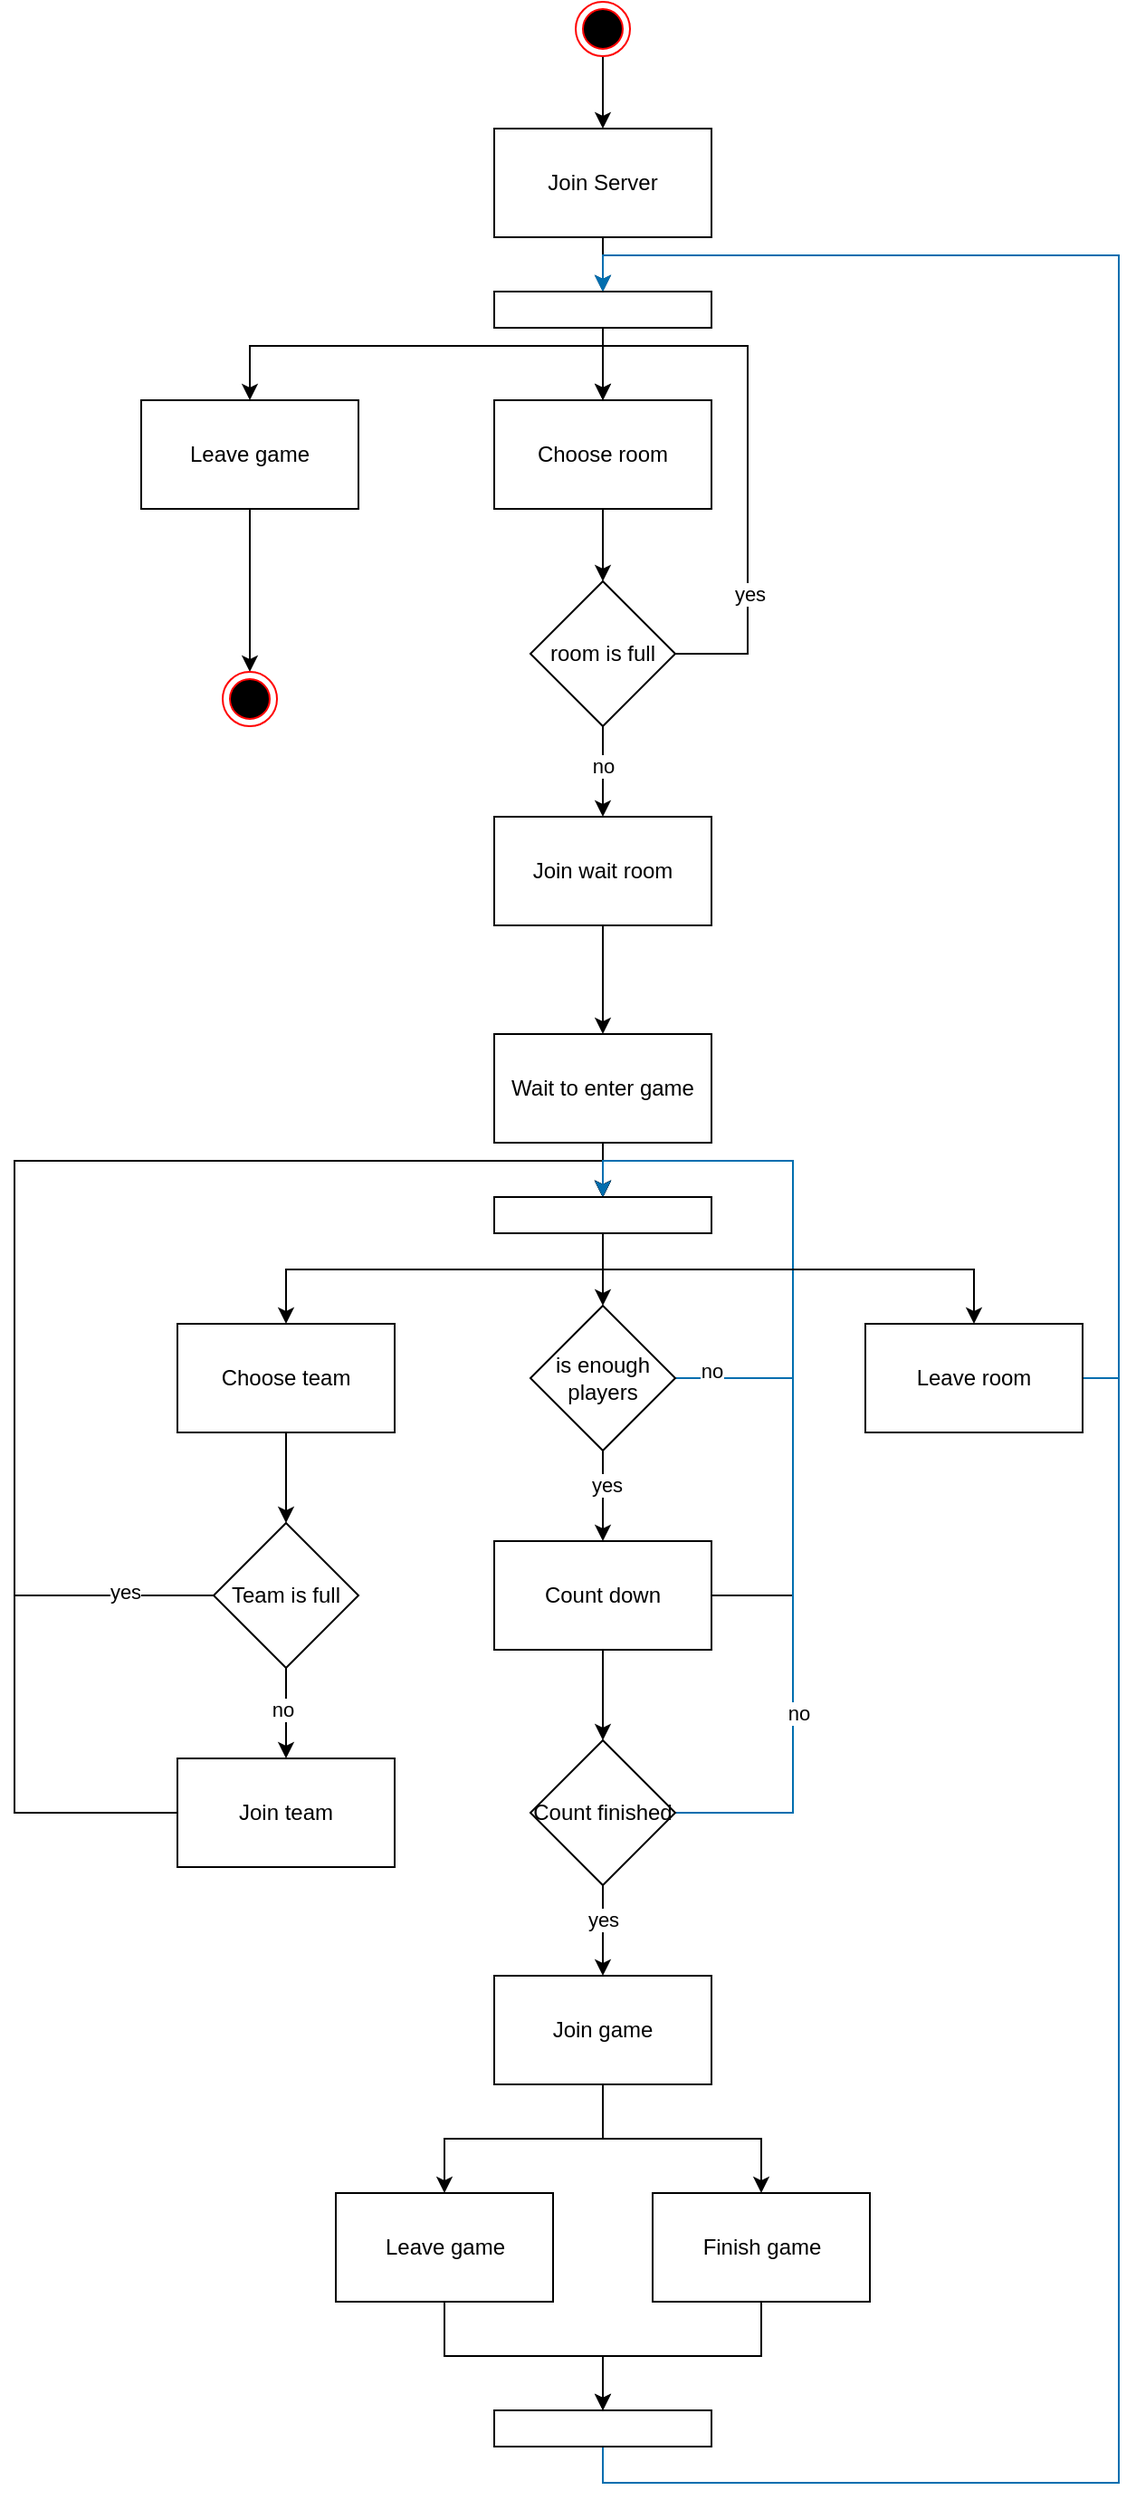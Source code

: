<mxfile version="26.2.2">
  <diagram name="Page-1" id="7B4OJ7sacN1D4LCp5gl3">
    <mxGraphModel dx="1475" dy="430" grid="1" gridSize="10" guides="1" tooltips="1" connect="1" arrows="1" fold="1" page="1" pageScale="1" pageWidth="850" pageHeight="1100" math="0" shadow="0">
      <root>
        <mxCell id="0" />
        <mxCell id="1" parent="0" />
        <mxCell id="0gQMcINrZdxNtqMhk7y5-4" style="edgeStyle=orthogonalEdgeStyle;rounded=0;orthogonalLoop=1;jettySize=auto;html=1;entryX=0.5;entryY=0;entryDx=0;entryDy=0;" edge="1" parent="1" source="0gQMcINrZdxNtqMhk7y5-1" target="0gQMcINrZdxNtqMhk7y5-3">
          <mxGeometry relative="1" as="geometry" />
        </mxCell>
        <mxCell id="0gQMcINrZdxNtqMhk7y5-1" value="" style="ellipse;html=1;shape=endState;fillColor=#000000;strokeColor=#ff0000;" vertex="1" parent="1">
          <mxGeometry x="220" y="60" width="30" height="30" as="geometry" />
        </mxCell>
        <mxCell id="0gQMcINrZdxNtqMhk7y5-61" style="edgeStyle=orthogonalEdgeStyle;rounded=0;orthogonalLoop=1;jettySize=auto;html=1;entryX=0.5;entryY=0;entryDx=0;entryDy=0;" edge="1" parent="1" source="0gQMcINrZdxNtqMhk7y5-3" target="0gQMcINrZdxNtqMhk7y5-60">
          <mxGeometry relative="1" as="geometry" />
        </mxCell>
        <mxCell id="0gQMcINrZdxNtqMhk7y5-3" value="Join Server" style="rounded=0;whiteSpace=wrap;html=1;" vertex="1" parent="1">
          <mxGeometry x="175" y="130" width="120" height="60" as="geometry" />
        </mxCell>
        <mxCell id="0gQMcINrZdxNtqMhk7y5-10" style="edgeStyle=orthogonalEdgeStyle;rounded=0;orthogonalLoop=1;jettySize=auto;html=1;entryX=0.5;entryY=0;entryDx=0;entryDy=0;" edge="1" parent="1" source="0gQMcINrZdxNtqMhk7y5-5" target="0gQMcINrZdxNtqMhk7y5-6">
          <mxGeometry relative="1" as="geometry" />
        </mxCell>
        <mxCell id="0gQMcINrZdxNtqMhk7y5-5" value="Choose room" style="rounded=0;whiteSpace=wrap;html=1;" vertex="1" parent="1">
          <mxGeometry x="175" y="280" width="120" height="60" as="geometry" />
        </mxCell>
        <mxCell id="0gQMcINrZdxNtqMhk7y5-7" style="edgeStyle=orthogonalEdgeStyle;rounded=0;orthogonalLoop=1;jettySize=auto;html=1;entryX=0.5;entryY=0;entryDx=0;entryDy=0;" edge="1" parent="1" source="0gQMcINrZdxNtqMhk7y5-6" target="0gQMcINrZdxNtqMhk7y5-5">
          <mxGeometry relative="1" as="geometry">
            <Array as="points">
              <mxPoint x="315" y="420" />
              <mxPoint x="315" y="250" />
              <mxPoint x="235" y="250" />
            </Array>
          </mxGeometry>
        </mxCell>
        <mxCell id="0gQMcINrZdxNtqMhk7y5-9" value="yes" style="edgeLabel;html=1;align=center;verticalAlign=middle;resizable=0;points=[];" vertex="1" connectable="0" parent="0gQMcINrZdxNtqMhk7y5-7">
          <mxGeometry x="-0.539" relative="1" as="geometry">
            <mxPoint x="1" y="1" as="offset" />
          </mxGeometry>
        </mxCell>
        <mxCell id="0gQMcINrZdxNtqMhk7y5-12" style="edgeStyle=orthogonalEdgeStyle;rounded=0;orthogonalLoop=1;jettySize=auto;html=1;entryX=0.5;entryY=0;entryDx=0;entryDy=0;" edge="1" parent="1" source="0gQMcINrZdxNtqMhk7y5-6" target="0gQMcINrZdxNtqMhk7y5-11">
          <mxGeometry relative="1" as="geometry" />
        </mxCell>
        <mxCell id="0gQMcINrZdxNtqMhk7y5-13" value="no" style="edgeLabel;html=1;align=center;verticalAlign=middle;resizable=0;points=[];" vertex="1" connectable="0" parent="0gQMcINrZdxNtqMhk7y5-12">
          <mxGeometry x="-0.14" relative="1" as="geometry">
            <mxPoint as="offset" />
          </mxGeometry>
        </mxCell>
        <mxCell id="0gQMcINrZdxNtqMhk7y5-6" value="room is full" style="rhombus;whiteSpace=wrap;html=1;" vertex="1" parent="1">
          <mxGeometry x="195" y="380" width="80" height="80" as="geometry" />
        </mxCell>
        <mxCell id="0gQMcINrZdxNtqMhk7y5-17" style="edgeStyle=orthogonalEdgeStyle;rounded=0;orthogonalLoop=1;jettySize=auto;html=1;entryX=0.5;entryY=0;entryDx=0;entryDy=0;" edge="1" parent="1" source="0gQMcINrZdxNtqMhk7y5-11" target="0gQMcINrZdxNtqMhk7y5-14">
          <mxGeometry relative="1" as="geometry" />
        </mxCell>
        <mxCell id="0gQMcINrZdxNtqMhk7y5-11" value="Join wait room" style="rounded=0;whiteSpace=wrap;html=1;" vertex="1" parent="1">
          <mxGeometry x="175" y="510" width="120" height="60" as="geometry" />
        </mxCell>
        <mxCell id="0gQMcINrZdxNtqMhk7y5-69" style="edgeStyle=orthogonalEdgeStyle;rounded=0;orthogonalLoop=1;jettySize=auto;html=1;entryX=0.5;entryY=0;entryDx=0;entryDy=0;" edge="1" parent="1" source="0gQMcINrZdxNtqMhk7y5-14" target="0gQMcINrZdxNtqMhk7y5-65">
          <mxGeometry relative="1" as="geometry" />
        </mxCell>
        <mxCell id="0gQMcINrZdxNtqMhk7y5-14" value="Wait to enter game" style="rounded=0;whiteSpace=wrap;html=1;" vertex="1" parent="1">
          <mxGeometry x="175" y="630" width="120" height="60" as="geometry" />
        </mxCell>
        <mxCell id="0gQMcINrZdxNtqMhk7y5-16" style="edgeStyle=orthogonalEdgeStyle;rounded=0;orthogonalLoop=1;jettySize=auto;html=1;entryX=0.5;entryY=0;entryDx=0;entryDy=0;fillColor=#1ba1e2;strokeColor=#006EAF;" edge="1" parent="1" source="0gQMcINrZdxNtqMhk7y5-15" target="0gQMcINrZdxNtqMhk7y5-60">
          <mxGeometry relative="1" as="geometry">
            <Array as="points">
              <mxPoint x="520" y="820" />
              <mxPoint x="520" y="200" />
              <mxPoint x="235" y="200" />
            </Array>
          </mxGeometry>
        </mxCell>
        <mxCell id="0gQMcINrZdxNtqMhk7y5-15" value="Leave room" style="rounded=0;whiteSpace=wrap;html=1;" vertex="1" parent="1">
          <mxGeometry x="380" y="790" width="120" height="60" as="geometry" />
        </mxCell>
        <mxCell id="0gQMcINrZdxNtqMhk7y5-21" style="edgeStyle=orthogonalEdgeStyle;rounded=0;orthogonalLoop=1;jettySize=auto;html=1;entryX=0.5;entryY=0;entryDx=0;entryDy=0;fillColor=#1ba1e2;strokeColor=#006EAF;" edge="1" parent="1" source="0gQMcINrZdxNtqMhk7y5-20" target="0gQMcINrZdxNtqMhk7y5-65">
          <mxGeometry relative="1" as="geometry">
            <Array as="points">
              <mxPoint x="340" y="820" />
              <mxPoint x="340" y="700" />
              <mxPoint x="235" y="700" />
            </Array>
          </mxGeometry>
        </mxCell>
        <mxCell id="0gQMcINrZdxNtqMhk7y5-22" value="no" style="edgeLabel;html=1;align=center;verticalAlign=middle;resizable=0;points=[];" vertex="1" connectable="0" parent="0gQMcINrZdxNtqMhk7y5-21">
          <mxGeometry x="-0.871" y="4" relative="1" as="geometry">
            <mxPoint as="offset" />
          </mxGeometry>
        </mxCell>
        <mxCell id="0gQMcINrZdxNtqMhk7y5-37" style="edgeStyle=orthogonalEdgeStyle;rounded=0;orthogonalLoop=1;jettySize=auto;html=1;entryX=0.5;entryY=0;entryDx=0;entryDy=0;" edge="1" parent="1" source="0gQMcINrZdxNtqMhk7y5-20" target="0gQMcINrZdxNtqMhk7y5-36">
          <mxGeometry relative="1" as="geometry" />
        </mxCell>
        <mxCell id="0gQMcINrZdxNtqMhk7y5-38" value="yes" style="edgeLabel;html=1;align=center;verticalAlign=middle;resizable=0;points=[];" vertex="1" connectable="0" parent="0gQMcINrZdxNtqMhk7y5-37">
          <mxGeometry x="-0.26" y="2" relative="1" as="geometry">
            <mxPoint as="offset" />
          </mxGeometry>
        </mxCell>
        <mxCell id="0gQMcINrZdxNtqMhk7y5-20" value="is enough players" style="rhombus;whiteSpace=wrap;html=1;" vertex="1" parent="1">
          <mxGeometry x="195" y="780" width="80" height="80" as="geometry" />
        </mxCell>
        <mxCell id="0gQMcINrZdxNtqMhk7y5-34" style="edgeStyle=orthogonalEdgeStyle;rounded=0;orthogonalLoop=1;jettySize=auto;html=1;entryX=0.5;entryY=0;entryDx=0;entryDy=0;" edge="1" parent="1" source="0gQMcINrZdxNtqMhk7y5-25" target="0gQMcINrZdxNtqMhk7y5-27">
          <mxGeometry relative="1" as="geometry" />
        </mxCell>
        <mxCell id="0gQMcINrZdxNtqMhk7y5-25" value="Choose team" style="rounded=0;whiteSpace=wrap;html=1;" vertex="1" parent="1">
          <mxGeometry y="790" width="120" height="60" as="geometry" />
        </mxCell>
        <mxCell id="0gQMcINrZdxNtqMhk7y5-30" style="edgeStyle=orthogonalEdgeStyle;rounded=0;orthogonalLoop=1;jettySize=auto;html=1;entryX=0.5;entryY=0;entryDx=0;entryDy=0;" edge="1" parent="1" source="0gQMcINrZdxNtqMhk7y5-27" target="0gQMcINrZdxNtqMhk7y5-65">
          <mxGeometry relative="1" as="geometry">
            <Array as="points">
              <mxPoint x="-90" y="940" />
              <mxPoint x="-90" y="700" />
              <mxPoint x="235" y="700" />
            </Array>
          </mxGeometry>
        </mxCell>
        <mxCell id="0gQMcINrZdxNtqMhk7y5-31" value="yes" style="edgeLabel;html=1;align=center;verticalAlign=middle;resizable=0;points=[];" vertex="1" connectable="0" parent="0gQMcINrZdxNtqMhk7y5-30">
          <mxGeometry x="-0.858" y="-2" relative="1" as="geometry">
            <mxPoint as="offset" />
          </mxGeometry>
        </mxCell>
        <mxCell id="0gQMcINrZdxNtqMhk7y5-32" style="edgeStyle=orthogonalEdgeStyle;rounded=0;orthogonalLoop=1;jettySize=auto;html=1;entryX=0.5;entryY=0;entryDx=0;entryDy=0;" edge="1" parent="1" source="0gQMcINrZdxNtqMhk7y5-27" target="0gQMcINrZdxNtqMhk7y5-28">
          <mxGeometry relative="1" as="geometry" />
        </mxCell>
        <mxCell id="0gQMcINrZdxNtqMhk7y5-33" value="no" style="edgeLabel;html=1;align=center;verticalAlign=middle;resizable=0;points=[];" vertex="1" connectable="0" parent="0gQMcINrZdxNtqMhk7y5-32">
          <mxGeometry x="-0.077" y="-2" relative="1" as="geometry">
            <mxPoint as="offset" />
          </mxGeometry>
        </mxCell>
        <mxCell id="0gQMcINrZdxNtqMhk7y5-27" value="Team is full" style="rhombus;whiteSpace=wrap;html=1;" vertex="1" parent="1">
          <mxGeometry x="20" y="900" width="80" height="80" as="geometry" />
        </mxCell>
        <mxCell id="0gQMcINrZdxNtqMhk7y5-29" style="edgeStyle=orthogonalEdgeStyle;rounded=0;orthogonalLoop=1;jettySize=auto;html=1;entryX=0.5;entryY=0;entryDx=0;entryDy=0;" edge="1" parent="1" source="0gQMcINrZdxNtqMhk7y5-28" target="0gQMcINrZdxNtqMhk7y5-65">
          <mxGeometry relative="1" as="geometry">
            <Array as="points">
              <mxPoint x="-90" y="1060" />
              <mxPoint x="-90" y="700" />
              <mxPoint x="235" y="700" />
            </Array>
          </mxGeometry>
        </mxCell>
        <mxCell id="0gQMcINrZdxNtqMhk7y5-28" value="Join team" style="rounded=0;whiteSpace=wrap;html=1;" vertex="1" parent="1">
          <mxGeometry y="1030" width="120" height="60" as="geometry" />
        </mxCell>
        <mxCell id="0gQMcINrZdxNtqMhk7y5-44" style="edgeStyle=orthogonalEdgeStyle;rounded=0;orthogonalLoop=1;jettySize=auto;html=1;entryX=0.5;entryY=0;entryDx=0;entryDy=0;" edge="1" parent="1" source="0gQMcINrZdxNtqMhk7y5-36" target="0gQMcINrZdxNtqMhk7y5-43">
          <mxGeometry relative="1" as="geometry" />
        </mxCell>
        <mxCell id="0gQMcINrZdxNtqMhk7y5-72" style="edgeStyle=orthogonalEdgeStyle;rounded=0;orthogonalLoop=1;jettySize=auto;html=1;entryX=0.5;entryY=0;entryDx=0;entryDy=0;" edge="1" parent="1" source="0gQMcINrZdxNtqMhk7y5-36" target="0gQMcINrZdxNtqMhk7y5-65">
          <mxGeometry relative="1" as="geometry">
            <Array as="points">
              <mxPoint x="340" y="940" />
              <mxPoint x="340" y="700" />
              <mxPoint x="235" y="700" />
            </Array>
          </mxGeometry>
        </mxCell>
        <mxCell id="0gQMcINrZdxNtqMhk7y5-36" value="Count down" style="rounded=0;whiteSpace=wrap;html=1;" vertex="1" parent="1">
          <mxGeometry x="175" y="910" width="120" height="60" as="geometry" />
        </mxCell>
        <mxCell id="0gQMcINrZdxNtqMhk7y5-45" style="edgeStyle=orthogonalEdgeStyle;rounded=0;orthogonalLoop=1;jettySize=auto;html=1;entryX=0.5;entryY=0;entryDx=0;entryDy=0;fillColor=#1ba1e2;strokeColor=#006EAF;" edge="1" parent="1" source="0gQMcINrZdxNtqMhk7y5-43" target="0gQMcINrZdxNtqMhk7y5-65">
          <mxGeometry relative="1" as="geometry">
            <Array as="points">
              <mxPoint x="340" y="1060" />
              <mxPoint x="340" y="700" />
              <mxPoint x="235" y="700" />
            </Array>
          </mxGeometry>
        </mxCell>
        <mxCell id="0gQMcINrZdxNtqMhk7y5-46" value="no" style="edgeLabel;html=1;align=center;verticalAlign=middle;resizable=0;points=[];" vertex="1" connectable="0" parent="0gQMcINrZdxNtqMhk7y5-45">
          <mxGeometry x="-0.561" y="-3" relative="1" as="geometry">
            <mxPoint as="offset" />
          </mxGeometry>
        </mxCell>
        <mxCell id="0gQMcINrZdxNtqMhk7y5-48" style="edgeStyle=orthogonalEdgeStyle;rounded=0;orthogonalLoop=1;jettySize=auto;html=1;entryX=0.5;entryY=0;entryDx=0;entryDy=0;" edge="1" parent="1" source="0gQMcINrZdxNtqMhk7y5-43" target="0gQMcINrZdxNtqMhk7y5-47">
          <mxGeometry relative="1" as="geometry" />
        </mxCell>
        <mxCell id="0gQMcINrZdxNtqMhk7y5-73" value="yes" style="edgeLabel;html=1;align=center;verticalAlign=middle;resizable=0;points=[];" vertex="1" connectable="0" parent="0gQMcINrZdxNtqMhk7y5-48">
          <mxGeometry x="-0.257" relative="1" as="geometry">
            <mxPoint as="offset" />
          </mxGeometry>
        </mxCell>
        <mxCell id="0gQMcINrZdxNtqMhk7y5-43" value="Count finished" style="rhombus;whiteSpace=wrap;html=1;" vertex="1" parent="1">
          <mxGeometry x="195" y="1020" width="80" height="80" as="geometry" />
        </mxCell>
        <mxCell id="0gQMcINrZdxNtqMhk7y5-51" style="edgeStyle=orthogonalEdgeStyle;rounded=0;orthogonalLoop=1;jettySize=auto;html=1;entryX=0.5;entryY=0;entryDx=0;entryDy=0;" edge="1" parent="1" source="0gQMcINrZdxNtqMhk7y5-47" target="0gQMcINrZdxNtqMhk7y5-49">
          <mxGeometry relative="1" as="geometry" />
        </mxCell>
        <mxCell id="0gQMcINrZdxNtqMhk7y5-52" style="edgeStyle=orthogonalEdgeStyle;rounded=0;orthogonalLoop=1;jettySize=auto;html=1;entryX=0.5;entryY=0;entryDx=0;entryDy=0;" edge="1" parent="1" source="0gQMcINrZdxNtqMhk7y5-47" target="0gQMcINrZdxNtqMhk7y5-50">
          <mxGeometry relative="1" as="geometry" />
        </mxCell>
        <mxCell id="0gQMcINrZdxNtqMhk7y5-47" value="Join game" style="rounded=0;whiteSpace=wrap;html=1;" vertex="1" parent="1">
          <mxGeometry x="175" y="1150" width="120" height="60" as="geometry" />
        </mxCell>
        <mxCell id="0gQMcINrZdxNtqMhk7y5-77" style="edgeStyle=orthogonalEdgeStyle;rounded=0;orthogonalLoop=1;jettySize=auto;html=1;entryX=0.5;entryY=0;entryDx=0;entryDy=0;" edge="1" parent="1" source="0gQMcINrZdxNtqMhk7y5-49" target="0gQMcINrZdxNtqMhk7y5-75">
          <mxGeometry relative="1" as="geometry" />
        </mxCell>
        <mxCell id="0gQMcINrZdxNtqMhk7y5-49" value="Leave game" style="rounded=0;whiteSpace=wrap;html=1;" vertex="1" parent="1">
          <mxGeometry x="87.5" y="1270" width="120" height="60" as="geometry" />
        </mxCell>
        <mxCell id="0gQMcINrZdxNtqMhk7y5-76" style="edgeStyle=orthogonalEdgeStyle;rounded=0;orthogonalLoop=1;jettySize=auto;html=1;" edge="1" parent="1" source="0gQMcINrZdxNtqMhk7y5-50" target="0gQMcINrZdxNtqMhk7y5-75">
          <mxGeometry relative="1" as="geometry" />
        </mxCell>
        <mxCell id="0gQMcINrZdxNtqMhk7y5-50" value="Finish game" style="rounded=0;whiteSpace=wrap;html=1;" vertex="1" parent="1">
          <mxGeometry x="262.5" y="1270" width="120" height="60" as="geometry" />
        </mxCell>
        <mxCell id="0gQMcINrZdxNtqMhk7y5-57" style="edgeStyle=orthogonalEdgeStyle;rounded=0;orthogonalLoop=1;jettySize=auto;html=1;entryX=0.5;entryY=0;entryDx=0;entryDy=0;" edge="1" parent="1" source="0gQMcINrZdxNtqMhk7y5-55" target="0gQMcINrZdxNtqMhk7y5-56">
          <mxGeometry relative="1" as="geometry">
            <Array as="points" />
          </mxGeometry>
        </mxCell>
        <mxCell id="0gQMcINrZdxNtqMhk7y5-55" value="Leave game" style="rounded=0;whiteSpace=wrap;html=1;" vertex="1" parent="1">
          <mxGeometry x="-20" y="280" width="120" height="60" as="geometry" />
        </mxCell>
        <mxCell id="0gQMcINrZdxNtqMhk7y5-56" value="" style="ellipse;html=1;shape=endState;fillColor=#000000;strokeColor=#ff0000;" vertex="1" parent="1">
          <mxGeometry x="25" y="430" width="30" height="30" as="geometry" />
        </mxCell>
        <mxCell id="0gQMcINrZdxNtqMhk7y5-62" style="edgeStyle=orthogonalEdgeStyle;rounded=0;orthogonalLoop=1;jettySize=auto;html=1;entryX=0.5;entryY=0;entryDx=0;entryDy=0;" edge="1" parent="1" source="0gQMcINrZdxNtqMhk7y5-60" target="0gQMcINrZdxNtqMhk7y5-55">
          <mxGeometry relative="1" as="geometry">
            <Array as="points">
              <mxPoint x="235" y="250" />
              <mxPoint x="40" y="250" />
            </Array>
          </mxGeometry>
        </mxCell>
        <mxCell id="0gQMcINrZdxNtqMhk7y5-63" style="edgeStyle=orthogonalEdgeStyle;rounded=0;orthogonalLoop=1;jettySize=auto;html=1;entryX=0.5;entryY=0;entryDx=0;entryDy=0;" edge="1" parent="1" source="0gQMcINrZdxNtqMhk7y5-60" target="0gQMcINrZdxNtqMhk7y5-5">
          <mxGeometry relative="1" as="geometry" />
        </mxCell>
        <mxCell id="0gQMcINrZdxNtqMhk7y5-60" value="" style="rounded=0;whiteSpace=wrap;html=1;" vertex="1" parent="1">
          <mxGeometry x="175" y="220" width="120" height="20" as="geometry" />
        </mxCell>
        <mxCell id="0gQMcINrZdxNtqMhk7y5-68" style="edgeStyle=orthogonalEdgeStyle;rounded=0;orthogonalLoop=1;jettySize=auto;html=1;entryX=0.5;entryY=0;entryDx=0;entryDy=0;" edge="1" parent="1" source="0gQMcINrZdxNtqMhk7y5-65" target="0gQMcINrZdxNtqMhk7y5-20">
          <mxGeometry relative="1" as="geometry" />
        </mxCell>
        <mxCell id="0gQMcINrZdxNtqMhk7y5-70" style="edgeStyle=orthogonalEdgeStyle;rounded=0;orthogonalLoop=1;jettySize=auto;html=1;entryX=0.5;entryY=0;entryDx=0;entryDy=0;" edge="1" parent="1" source="0gQMcINrZdxNtqMhk7y5-65" target="0gQMcINrZdxNtqMhk7y5-15">
          <mxGeometry relative="1" as="geometry">
            <Array as="points">
              <mxPoint x="235" y="760" />
              <mxPoint x="440" y="760" />
            </Array>
          </mxGeometry>
        </mxCell>
        <mxCell id="0gQMcINrZdxNtqMhk7y5-71" style="edgeStyle=orthogonalEdgeStyle;rounded=0;orthogonalLoop=1;jettySize=auto;html=1;entryX=0.5;entryY=0;entryDx=0;entryDy=0;" edge="1" parent="1" source="0gQMcINrZdxNtqMhk7y5-65" target="0gQMcINrZdxNtqMhk7y5-25">
          <mxGeometry relative="1" as="geometry">
            <Array as="points">
              <mxPoint x="235" y="760" />
              <mxPoint x="60" y="760" />
            </Array>
          </mxGeometry>
        </mxCell>
        <mxCell id="0gQMcINrZdxNtqMhk7y5-65" value="" style="rounded=0;whiteSpace=wrap;html=1;" vertex="1" parent="1">
          <mxGeometry x="175" y="720" width="120" height="20" as="geometry" />
        </mxCell>
        <mxCell id="0gQMcINrZdxNtqMhk7y5-78" style="edgeStyle=orthogonalEdgeStyle;rounded=0;orthogonalLoop=1;jettySize=auto;html=1;entryX=0.5;entryY=0;entryDx=0;entryDy=0;fillColor=#1ba1e2;strokeColor=#006EAF;" edge="1" parent="1" source="0gQMcINrZdxNtqMhk7y5-75" target="0gQMcINrZdxNtqMhk7y5-60">
          <mxGeometry relative="1" as="geometry">
            <Array as="points">
              <mxPoint x="235" y="1430" />
              <mxPoint x="520" y="1430" />
              <mxPoint x="520" y="200" />
              <mxPoint x="235" y="200" />
            </Array>
          </mxGeometry>
        </mxCell>
        <mxCell id="0gQMcINrZdxNtqMhk7y5-75" value="" style="rounded=0;whiteSpace=wrap;html=1;" vertex="1" parent="1">
          <mxGeometry x="175" y="1390" width="120" height="20" as="geometry" />
        </mxCell>
      </root>
    </mxGraphModel>
  </diagram>
</mxfile>
